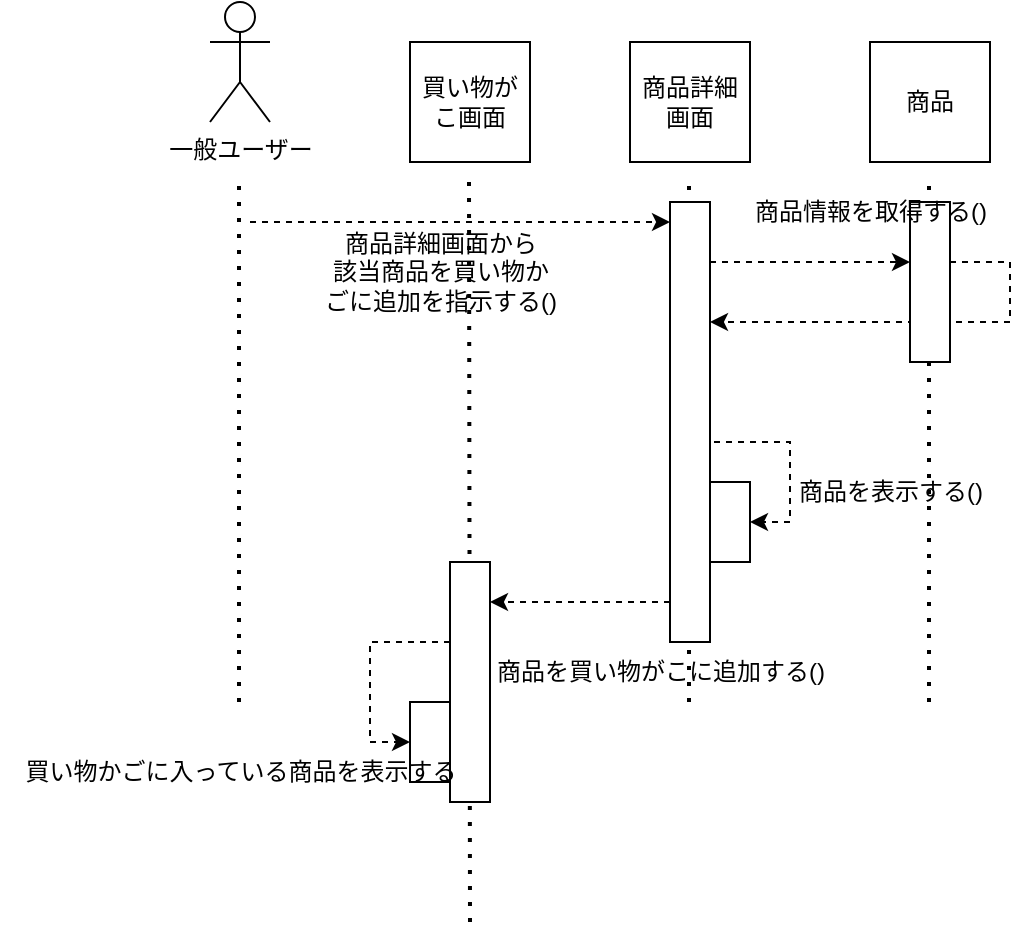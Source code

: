 <mxfile version="20.6.2" type="device"><diagram id="I5EkKUAk1sYJNL9mgMAW" name="第 1 页"><mxGraphModel dx="1012" dy="826" grid="1" gridSize="10" guides="1" tooltips="1" connect="1" arrows="1" fold="1" page="1" pageScale="1" pageWidth="400" pageHeight="300" math="0" shadow="0"><root><mxCell id="0"/><mxCell id="1" parent="0"/><mxCell id="x1vZti9lBHRPY24PuMu0-1" value="一般ユーザー" style="shape=umlActor;verticalLabelPosition=bottom;verticalAlign=top;html=1;outlineConnect=0;" vertex="1" parent="1"><mxGeometry x="-60" y="30" width="30" height="60" as="geometry"/></mxCell><mxCell id="x1vZti9lBHRPY24PuMu0-4" value="" style="endArrow=none;dashed=1;html=1;dashPattern=1 3;strokeWidth=2;rounded=0;" edge="1" parent="1"><mxGeometry width="50" height="50" relative="1" as="geometry"><mxPoint x="-45.5" y="380" as="sourcePoint"/><mxPoint x="-45.5" y="120" as="targetPoint"/></mxGeometry></mxCell><mxCell id="x1vZti9lBHRPY24PuMu0-5" value="商品詳細画面" style="rounded=0;whiteSpace=wrap;html=1;" vertex="1" parent="1"><mxGeometry x="150" y="50" width="60" height="60" as="geometry"/></mxCell><mxCell id="x1vZti9lBHRPY24PuMu0-6" value="" style="endArrow=none;dashed=1;html=1;dashPattern=1 3;strokeWidth=2;rounded=0;" edge="1" parent="1"><mxGeometry width="50" height="50" relative="1" as="geometry"><mxPoint x="179.5" y="380" as="sourcePoint"/><mxPoint x="179.5" y="120" as="targetPoint"/></mxGeometry></mxCell><mxCell id="x1vZti9lBHRPY24PuMu0-8" value="商品" style="rounded=0;whiteSpace=wrap;html=1;" vertex="1" parent="1"><mxGeometry x="270" y="50" width="60" height="60" as="geometry"/></mxCell><mxCell id="x1vZti9lBHRPY24PuMu0-9" value="" style="endArrow=none;dashed=1;html=1;dashPattern=1 3;strokeWidth=2;rounded=0;" edge="1" parent="1"><mxGeometry width="50" height="50" relative="1" as="geometry"><mxPoint x="299.5" y="380" as="sourcePoint"/><mxPoint x="299.5" y="120" as="targetPoint"/></mxGeometry></mxCell><mxCell id="x1vZti9lBHRPY24PuMu0-13" value="買い物がこ画面" style="rounded=0;whiteSpace=wrap;html=1;" vertex="1" parent="1"><mxGeometry x="40" y="50" width="60" height="60" as="geometry"/></mxCell><mxCell id="x1vZti9lBHRPY24PuMu0-14" value="" style="endArrow=none;dashed=1;html=1;dashPattern=1 3;strokeWidth=2;rounded=0;" edge="1" parent="1"><mxGeometry width="50" height="50" relative="1" as="geometry"><mxPoint x="70" y="490" as="sourcePoint"/><mxPoint x="69.5" y="120" as="targetPoint"/></mxGeometry></mxCell><mxCell id="x1vZti9lBHRPY24PuMu0-15" value="" style="endArrow=classic;html=1;rounded=0;dashed=1;" edge="1" parent="1"><mxGeometry width="50" height="50" relative="1" as="geometry"><mxPoint x="-40" y="140" as="sourcePoint"/><mxPoint x="170" y="140" as="targetPoint"/></mxGeometry></mxCell><mxCell id="x1vZti9lBHRPY24PuMu0-16" value="" style="endArrow=classic;html=1;rounded=0;dashed=1;" edge="1" parent="1"><mxGeometry width="50" height="50" relative="1" as="geometry"><mxPoint x="190" y="160" as="sourcePoint"/><mxPoint x="290" y="160" as="targetPoint"/></mxGeometry></mxCell><mxCell id="x1vZti9lBHRPY24PuMu0-18" value="" style="endArrow=classic;html=1;rounded=0;dashed=1;" edge="1" parent="1"><mxGeometry width="50" height="50" relative="1" as="geometry"><mxPoint x="310" y="160" as="sourcePoint"/><mxPoint x="190" y="190" as="targetPoint"/><Array as="points"><mxPoint x="340" y="160"/><mxPoint x="340" y="190"/></Array></mxGeometry></mxCell><mxCell id="x1vZti9lBHRPY24PuMu0-19" value="" style="endArrow=classic;html=1;rounded=0;dashed=1;" edge="1" parent="1"><mxGeometry width="50" height="50" relative="1" as="geometry"><mxPoint x="180" y="250" as="sourcePoint"/><mxPoint x="210" y="290" as="targetPoint"/><Array as="points"><mxPoint x="230" y="250"/><mxPoint x="230" y="290"/></Array></mxGeometry></mxCell><mxCell id="x1vZti9lBHRPY24PuMu0-20" value="" style="endArrow=classic;html=1;rounded=0;dashed=1;" edge="1" parent="1"><mxGeometry width="50" height="50" relative="1" as="geometry"><mxPoint x="170" y="330" as="sourcePoint"/><mxPoint x="80" y="330" as="targetPoint"/></mxGeometry></mxCell><mxCell id="x1vZti9lBHRPY24PuMu0-21" value="" style="rounded=0;whiteSpace=wrap;html=1;" vertex="1" parent="1"><mxGeometry x="170" y="130" width="20" height="220" as="geometry"/></mxCell><mxCell id="x1vZti9lBHRPY24PuMu0-22" value="" style="rounded=0;whiteSpace=wrap;html=1;" vertex="1" parent="1"><mxGeometry x="190" y="270" width="20" height="40" as="geometry"/></mxCell><mxCell id="x1vZti9lBHRPY24PuMu0-23" value="" style="rounded=0;whiteSpace=wrap;html=1;" vertex="1" parent="1"><mxGeometry x="290" y="130" width="20" height="80" as="geometry"/></mxCell><mxCell id="x1vZti9lBHRPY24PuMu0-25" value="" style="rounded=0;whiteSpace=wrap;html=1;" vertex="1" parent="1"><mxGeometry x="60" y="310" width="20" height="120" as="geometry"/></mxCell><mxCell id="x1vZti9lBHRPY24PuMu0-26" value="" style="endArrow=classic;html=1;rounded=0;dashed=1;" edge="1" parent="1"><mxGeometry width="50" height="50" relative="1" as="geometry"><mxPoint x="60" y="350" as="sourcePoint"/><mxPoint x="40" y="400" as="targetPoint"/><Array as="points"><mxPoint x="20" y="350"/><mxPoint x="20" y="400"/></Array></mxGeometry></mxCell><mxCell id="x1vZti9lBHRPY24PuMu0-27" value="" style="rounded=0;whiteSpace=wrap;html=1;" vertex="1" parent="1"><mxGeometry x="40" y="380" width="20" height="40" as="geometry"/></mxCell><mxCell id="x1vZti9lBHRPY24PuMu0-28" value="商品詳細画面から&lt;br&gt;該当商品を買い物か&lt;br&gt;ごに追加を指示する()" style="text;html=1;align=center;verticalAlign=middle;resizable=0;points=[];autosize=1;strokeColor=none;fillColor=none;" vertex="1" parent="1"><mxGeometry x="-15" y="135" width="140" height="60" as="geometry"/></mxCell><mxCell id="x1vZti9lBHRPY24PuMu0-32" value="商品情報を取得する()" style="text;html=1;align=center;verticalAlign=middle;resizable=0;points=[];autosize=1;strokeColor=none;fillColor=none;" vertex="1" parent="1"><mxGeometry x="200" y="120" width="140" height="30" as="geometry"/></mxCell><mxCell id="x1vZti9lBHRPY24PuMu0-34" value="商品を表示する()" style="text;html=1;align=center;verticalAlign=middle;resizable=0;points=[];autosize=1;strokeColor=none;fillColor=none;" vertex="1" parent="1"><mxGeometry x="220" y="260" width="120" height="30" as="geometry"/></mxCell><mxCell id="x1vZti9lBHRPY24PuMu0-35" value="商品を買い物がこに追加する()" style="text;html=1;align=center;verticalAlign=middle;resizable=0;points=[];autosize=1;strokeColor=none;fillColor=none;" vertex="1" parent="1"><mxGeometry x="70" y="350" width="190" height="30" as="geometry"/></mxCell><mxCell id="x1vZti9lBHRPY24PuMu0-36" value="買い物かごに入っている商品を表示する" style="text;html=1;align=center;verticalAlign=middle;resizable=0;points=[];autosize=1;strokeColor=none;fillColor=none;" vertex="1" parent="1"><mxGeometry x="-165" y="400" width="240" height="30" as="geometry"/></mxCell></root></mxGraphModel></diagram></mxfile>